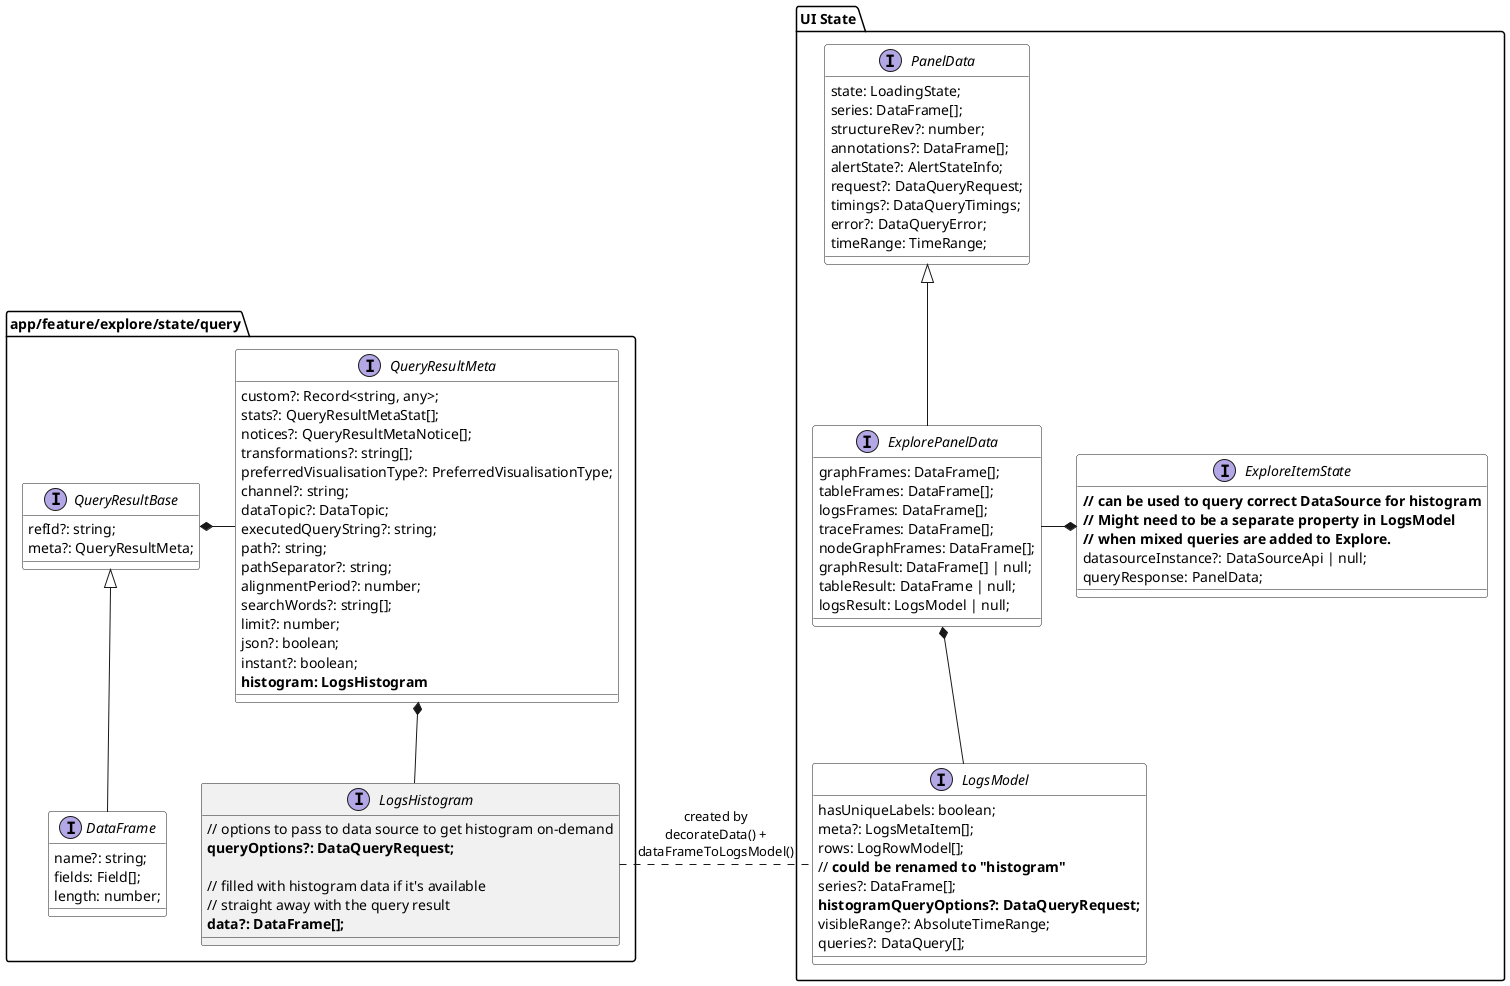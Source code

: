 @startuml

package "app/feature/explore/state/query" {
  interface DataFrame #white extends QueryResultBase  {
    name?: string;
    fields: Field[];
    length: number;
  }

  interface QueryResultBase #white {
    refId?: string;
    meta?: QueryResultMeta;
  }

  interface QueryResultMeta #white {
    custom?: Record<string, any>;
    stats?: QueryResultMetaStat[];
    notices?: QueryResultMetaNotice[];
    transformations?: string[];
    preferredVisualisationType?: PreferredVisualisationType;
    channel?: string;
    dataTopic?: DataTopic;
    executedQueryString?: string;
    path?: string;
    pathSeparator?: string;
    alignmentPeriod?: number;
    searchWords?: string[];
    limit?: number;
    json?: boolean;
    instant?: boolean;
    <b>histogram: LogsHistogram</b>
  }

  interface LogsHistogram {
    // options to pass to data source to get histogram on-demand
    <b>queryOptions?: DataQueryRequest;</b>

    // filled with histogram data if it's available
    // straight away with the query result
    <b>data?: DataFrame[];</b>
  }

}

QueryResultBase *- QueryResultMeta
QueryResultMeta *-- LogsHistogram

package "UI State" {
  interface PanelData #white {
    state: LoadingState;
    series: DataFrame[];
    structureRev?: number;
    annotations?: DataFrame[];
    alertState?: AlertStateInfo;
    request?: DataQueryRequest;
    timings?: DataQueryTimings;
    error?: DataQueryError;
    timeRange: TimeRange;
  }

  interface ExplorePanelData #white extends PanelData {
    graphFrames: DataFrame[];
    tableFrames: DataFrame[];
    logsFrames: DataFrame[];
    traceFrames: DataFrame[];
    nodeGraphFrames: DataFrame[];
    graphResult: DataFrame[] | null;
    tableResult: DataFrame | null;
    logsResult: LogsModel | null;
  }

  interface LogsModel #white {
    hasUniqueLabels: boolean;
    meta?: LogsMetaItem[];
    rows: LogRowModel[];
    // <b>could be renamed to "histogram"
    series?: DataFrame[];
    <b>histogramQueryOptions?: DataQueryRequest;</b>
    visibleRange?: AbsoluteTimeRange;
    queries?: DataQuery[];
  }

  interface ExploreItemState #white {
    <b>// can be used to query correct DataSource for histogram</b>
    <b>// Might need to be a separate property in LogsModel
    <b>// when mixed queries are added to Explore.</b>
    datasourceInstance?: DataSourceApi | null;
    queryResponse: PanelData;
  }
}

ExplorePanelData -* ExploreItemState
ExplorePanelData *-- LogsModel

LogsHistogram . LogsModel : created by\ndecorateData() +\ndataFrameToLogsModel()

@enduml
